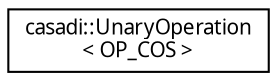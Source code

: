digraph "Graphical Class Hierarchy"
{
  edge [fontname="FreeSans.ttf",fontsize="10",labelfontname="FreeSans.ttf",labelfontsize="10"];
  node [fontname="FreeSans.ttf",fontsize="10",shape=record];
  rankdir="LR";
  Node1 [label="casadi::UnaryOperation\l\< OP_COS \>",height=0.2,width=0.4,color="black", fillcolor="white", style="filled",URL="$d9/dcd/structcasadi_1_1UnaryOperation_3_01OP__COS_01_4.html",tooltip="Cosine. "];
}
